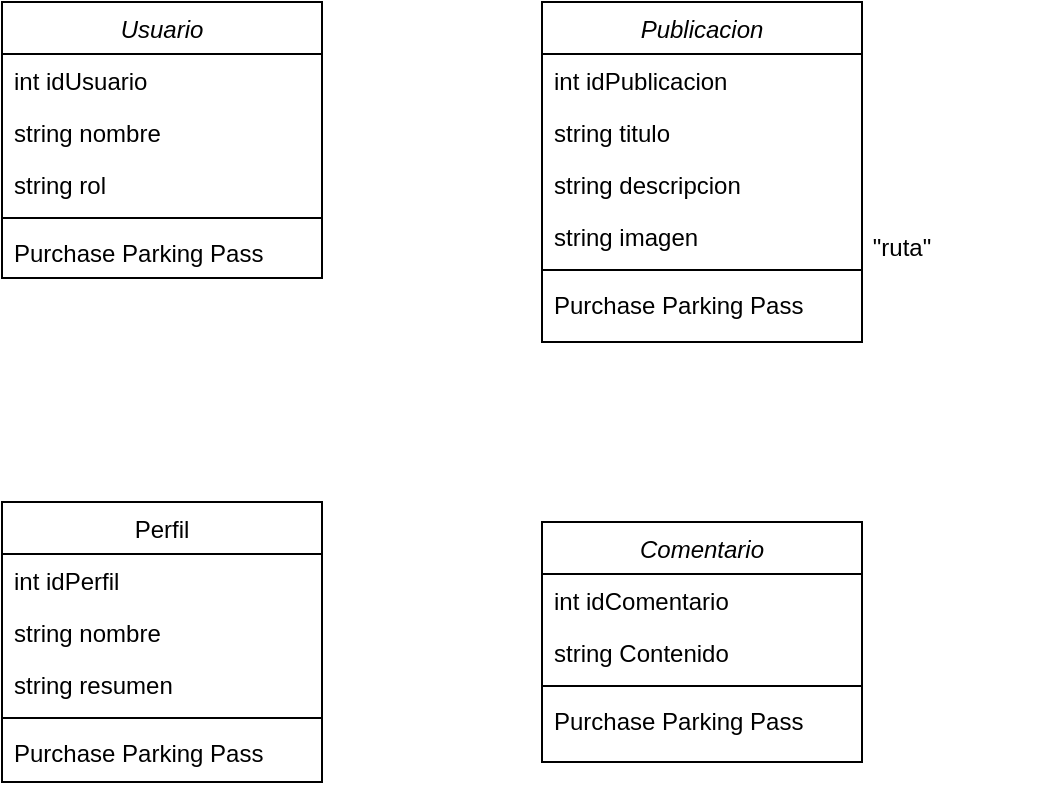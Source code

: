 <mxfile version="24.0.8" type="device">
  <diagram id="C5RBs43oDa-KdzZeNtuy" name="Page-1">
    <mxGraphModel dx="1326" dy="714" grid="1" gridSize="10" guides="1" tooltips="1" connect="1" arrows="1" fold="1" page="1" pageScale="1" pageWidth="827" pageHeight="1169" math="0" shadow="0">
      <root>
        <mxCell id="WIyWlLk6GJQsqaUBKTNV-0" />
        <mxCell id="WIyWlLk6GJQsqaUBKTNV-1" parent="WIyWlLk6GJQsqaUBKTNV-0" />
        <mxCell id="zkfFHV4jXpPFQw0GAbJ--0" value="Usuario" style="swimlane;fontStyle=2;align=center;verticalAlign=top;childLayout=stackLayout;horizontal=1;startSize=26;horizontalStack=0;resizeParent=1;resizeLast=0;collapsible=1;marginBottom=0;rounded=0;shadow=0;strokeWidth=1;" parent="WIyWlLk6GJQsqaUBKTNV-1" vertex="1">
          <mxGeometry x="80" y="140" width="160" height="138" as="geometry">
            <mxRectangle x="230" y="140" width="160" height="26" as="alternateBounds" />
          </mxGeometry>
        </mxCell>
        <mxCell id="zkfFHV4jXpPFQw0GAbJ--1" value="int idUsuario" style="text;align=left;verticalAlign=top;spacingLeft=4;spacingRight=4;overflow=hidden;rotatable=0;points=[[0,0.5],[1,0.5]];portConstraint=eastwest;" parent="zkfFHV4jXpPFQw0GAbJ--0" vertex="1">
          <mxGeometry y="26" width="160" height="26" as="geometry" />
        </mxCell>
        <mxCell id="zkfFHV4jXpPFQw0GAbJ--2" value="string nombre" style="text;align=left;verticalAlign=top;spacingLeft=4;spacingRight=4;overflow=hidden;rotatable=0;points=[[0,0.5],[1,0.5]];portConstraint=eastwest;rounded=0;shadow=0;html=0;" parent="zkfFHV4jXpPFQw0GAbJ--0" vertex="1">
          <mxGeometry y="52" width="160" height="26" as="geometry" />
        </mxCell>
        <mxCell id="9K8XJbt5D7LyCvYKPpSp-13" value="string rol" style="text;align=left;verticalAlign=top;spacingLeft=4;spacingRight=4;overflow=hidden;rotatable=0;points=[[0,0.5],[1,0.5]];portConstraint=eastwest;rounded=0;shadow=0;html=0;" vertex="1" parent="zkfFHV4jXpPFQw0GAbJ--0">
          <mxGeometry y="78" width="160" height="26" as="geometry" />
        </mxCell>
        <mxCell id="zkfFHV4jXpPFQw0GAbJ--4" value="" style="line;html=1;strokeWidth=1;align=left;verticalAlign=middle;spacingTop=-1;spacingLeft=3;spacingRight=3;rotatable=0;labelPosition=right;points=[];portConstraint=eastwest;" parent="zkfFHV4jXpPFQw0GAbJ--0" vertex="1">
          <mxGeometry y="104" width="160" height="8" as="geometry" />
        </mxCell>
        <mxCell id="zkfFHV4jXpPFQw0GAbJ--5" value="Purchase Parking Pass" style="text;align=left;verticalAlign=top;spacingLeft=4;spacingRight=4;overflow=hidden;rotatable=0;points=[[0,0.5],[1,0.5]];portConstraint=eastwest;" parent="zkfFHV4jXpPFQw0GAbJ--0" vertex="1">
          <mxGeometry y="112" width="160" height="26" as="geometry" />
        </mxCell>
        <mxCell id="9K8XJbt5D7LyCvYKPpSp-0" value="Perfil" style="swimlane;fontStyle=0;align=center;verticalAlign=top;childLayout=stackLayout;horizontal=1;startSize=26;horizontalStack=0;resizeParent=1;resizeLast=0;collapsible=1;marginBottom=0;rounded=0;shadow=0;strokeWidth=1;" vertex="1" parent="WIyWlLk6GJQsqaUBKTNV-1">
          <mxGeometry x="80" y="390" width="160" height="140" as="geometry">
            <mxRectangle x="130" y="380" width="160" height="26" as="alternateBounds" />
          </mxGeometry>
        </mxCell>
        <mxCell id="9K8XJbt5D7LyCvYKPpSp-1" value="int idPerfil&#xa;" style="text;align=left;verticalAlign=top;spacingLeft=4;spacingRight=4;overflow=hidden;rotatable=0;points=[[0,0.5],[1,0.5]];portConstraint=eastwest;rounded=0;shadow=0;html=0;" vertex="1" parent="9K8XJbt5D7LyCvYKPpSp-0">
          <mxGeometry y="26" width="160" height="26" as="geometry" />
        </mxCell>
        <mxCell id="9K8XJbt5D7LyCvYKPpSp-11" value="string nombre" style="text;align=left;verticalAlign=top;spacingLeft=4;spacingRight=4;overflow=hidden;rotatable=0;points=[[0,0.5],[1,0.5]];portConstraint=eastwest;rounded=0;shadow=0;html=0;" vertex="1" parent="9K8XJbt5D7LyCvYKPpSp-0">
          <mxGeometry y="52" width="160" height="26" as="geometry" />
        </mxCell>
        <mxCell id="9K8XJbt5D7LyCvYKPpSp-12" value="string resumen" style="text;align=left;verticalAlign=top;spacingLeft=4;spacingRight=4;overflow=hidden;rotatable=0;points=[[0,0.5],[1,0.5]];portConstraint=eastwest;rounded=0;shadow=0;html=0;" vertex="1" parent="9K8XJbt5D7LyCvYKPpSp-0">
          <mxGeometry y="78" width="160" height="26" as="geometry" />
        </mxCell>
        <mxCell id="9K8XJbt5D7LyCvYKPpSp-2" value="" style="line;html=1;strokeWidth=1;align=left;verticalAlign=middle;spacingTop=-1;spacingLeft=3;spacingRight=3;rotatable=0;labelPosition=right;points=[];portConstraint=eastwest;" vertex="1" parent="9K8XJbt5D7LyCvYKPpSp-0">
          <mxGeometry y="104" width="160" height="8" as="geometry" />
        </mxCell>
        <mxCell id="9K8XJbt5D7LyCvYKPpSp-31" value="Purchase Parking Pass" style="text;align=left;verticalAlign=top;spacingLeft=4;spacingRight=4;overflow=hidden;rotatable=0;points=[[0,0.5],[1,0.5]];portConstraint=eastwest;" vertex="1" parent="9K8XJbt5D7LyCvYKPpSp-0">
          <mxGeometry y="112" width="160" height="26" as="geometry" />
        </mxCell>
        <mxCell id="9K8XJbt5D7LyCvYKPpSp-14" value="Publicacion" style="swimlane;fontStyle=2;align=center;verticalAlign=top;childLayout=stackLayout;horizontal=1;startSize=26;horizontalStack=0;resizeParent=1;resizeLast=0;collapsible=1;marginBottom=0;rounded=0;shadow=0;strokeWidth=1;" vertex="1" parent="WIyWlLk6GJQsqaUBKTNV-1">
          <mxGeometry x="350" y="140" width="160" height="170" as="geometry">
            <mxRectangle x="230" y="140" width="160" height="26" as="alternateBounds" />
          </mxGeometry>
        </mxCell>
        <mxCell id="9K8XJbt5D7LyCvYKPpSp-15" value="int idPublicacion" style="text;align=left;verticalAlign=top;spacingLeft=4;spacingRight=4;overflow=hidden;rotatable=0;points=[[0,0.5],[1,0.5]];portConstraint=eastwest;" vertex="1" parent="9K8XJbt5D7LyCvYKPpSp-14">
          <mxGeometry y="26" width="160" height="26" as="geometry" />
        </mxCell>
        <mxCell id="9K8XJbt5D7LyCvYKPpSp-16" value="string titulo" style="text;align=left;verticalAlign=top;spacingLeft=4;spacingRight=4;overflow=hidden;rotatable=0;points=[[0,0.5],[1,0.5]];portConstraint=eastwest;rounded=0;shadow=0;html=0;" vertex="1" parent="9K8XJbt5D7LyCvYKPpSp-14">
          <mxGeometry y="52" width="160" height="26" as="geometry" />
        </mxCell>
        <mxCell id="9K8XJbt5D7LyCvYKPpSp-17" value="string descripcion" style="text;align=left;verticalAlign=top;spacingLeft=4;spacingRight=4;overflow=hidden;rotatable=0;points=[[0,0.5],[1,0.5]];portConstraint=eastwest;rounded=0;shadow=0;html=0;" vertex="1" parent="9K8XJbt5D7LyCvYKPpSp-14">
          <mxGeometry y="78" width="160" height="26" as="geometry" />
        </mxCell>
        <mxCell id="9K8XJbt5D7LyCvYKPpSp-20" value="string imagen" style="text;align=left;verticalAlign=top;spacingLeft=4;spacingRight=4;overflow=hidden;rotatable=0;points=[[0,0.5],[1,0.5]];portConstraint=eastwest;rounded=0;shadow=0;html=0;" vertex="1" parent="9K8XJbt5D7LyCvYKPpSp-14">
          <mxGeometry y="104" width="160" height="26" as="geometry" />
        </mxCell>
        <mxCell id="9K8XJbt5D7LyCvYKPpSp-18" value="" style="line;html=1;strokeWidth=1;align=left;verticalAlign=middle;spacingTop=-1;spacingLeft=3;spacingRight=3;rotatable=0;labelPosition=right;points=[];portConstraint=eastwest;" vertex="1" parent="9K8XJbt5D7LyCvYKPpSp-14">
          <mxGeometry y="130" width="160" height="8" as="geometry" />
        </mxCell>
        <mxCell id="9K8XJbt5D7LyCvYKPpSp-19" value="Purchase Parking Pass" style="text;align=left;verticalAlign=top;spacingLeft=4;spacingRight=4;overflow=hidden;rotatable=0;points=[[0,0.5],[1,0.5]];portConstraint=eastwest;" vertex="1" parent="9K8XJbt5D7LyCvYKPpSp-14">
          <mxGeometry y="138" width="160" height="26" as="geometry" />
        </mxCell>
        <mxCell id="9K8XJbt5D7LyCvYKPpSp-21" value="&quot;ruta&quot;" style="text;html=1;align=center;verticalAlign=middle;whiteSpace=wrap;rounded=0;" vertex="1" parent="WIyWlLk6GJQsqaUBKTNV-1">
          <mxGeometry x="450" y="248" width="160" height="30" as="geometry" />
        </mxCell>
        <mxCell id="9K8XJbt5D7LyCvYKPpSp-23" value="Comentario" style="swimlane;fontStyle=2;align=center;verticalAlign=top;childLayout=stackLayout;horizontal=1;startSize=26;horizontalStack=0;resizeParent=1;resizeLast=0;collapsible=1;marginBottom=0;rounded=0;shadow=0;strokeWidth=1;" vertex="1" parent="WIyWlLk6GJQsqaUBKTNV-1">
          <mxGeometry x="350" y="400" width="160" height="120" as="geometry">
            <mxRectangle x="230" y="140" width="160" height="26" as="alternateBounds" />
          </mxGeometry>
        </mxCell>
        <mxCell id="9K8XJbt5D7LyCvYKPpSp-24" value="int idComentario" style="text;align=left;verticalAlign=top;spacingLeft=4;spacingRight=4;overflow=hidden;rotatable=0;points=[[0,0.5],[1,0.5]];portConstraint=eastwest;" vertex="1" parent="9K8XJbt5D7LyCvYKPpSp-23">
          <mxGeometry y="26" width="160" height="26" as="geometry" />
        </mxCell>
        <mxCell id="9K8XJbt5D7LyCvYKPpSp-25" value="string Contenido" style="text;align=left;verticalAlign=top;spacingLeft=4;spacingRight=4;overflow=hidden;rotatable=0;points=[[0,0.5],[1,0.5]];portConstraint=eastwest;rounded=0;shadow=0;html=0;" vertex="1" parent="9K8XJbt5D7LyCvYKPpSp-23">
          <mxGeometry y="52" width="160" height="26" as="geometry" />
        </mxCell>
        <mxCell id="9K8XJbt5D7LyCvYKPpSp-28" value="" style="line;html=1;strokeWidth=1;align=left;verticalAlign=middle;spacingTop=-1;spacingLeft=3;spacingRight=3;rotatable=0;labelPosition=right;points=[];portConstraint=eastwest;" vertex="1" parent="9K8XJbt5D7LyCvYKPpSp-23">
          <mxGeometry y="78" width="160" height="8" as="geometry" />
        </mxCell>
        <mxCell id="9K8XJbt5D7LyCvYKPpSp-29" value="Purchase Parking Pass" style="text;align=left;verticalAlign=top;spacingLeft=4;spacingRight=4;overflow=hidden;rotatable=0;points=[[0,0.5],[1,0.5]];portConstraint=eastwest;" vertex="1" parent="9K8XJbt5D7LyCvYKPpSp-23">
          <mxGeometry y="86" width="160" height="30" as="geometry" />
        </mxCell>
      </root>
    </mxGraphModel>
  </diagram>
</mxfile>
